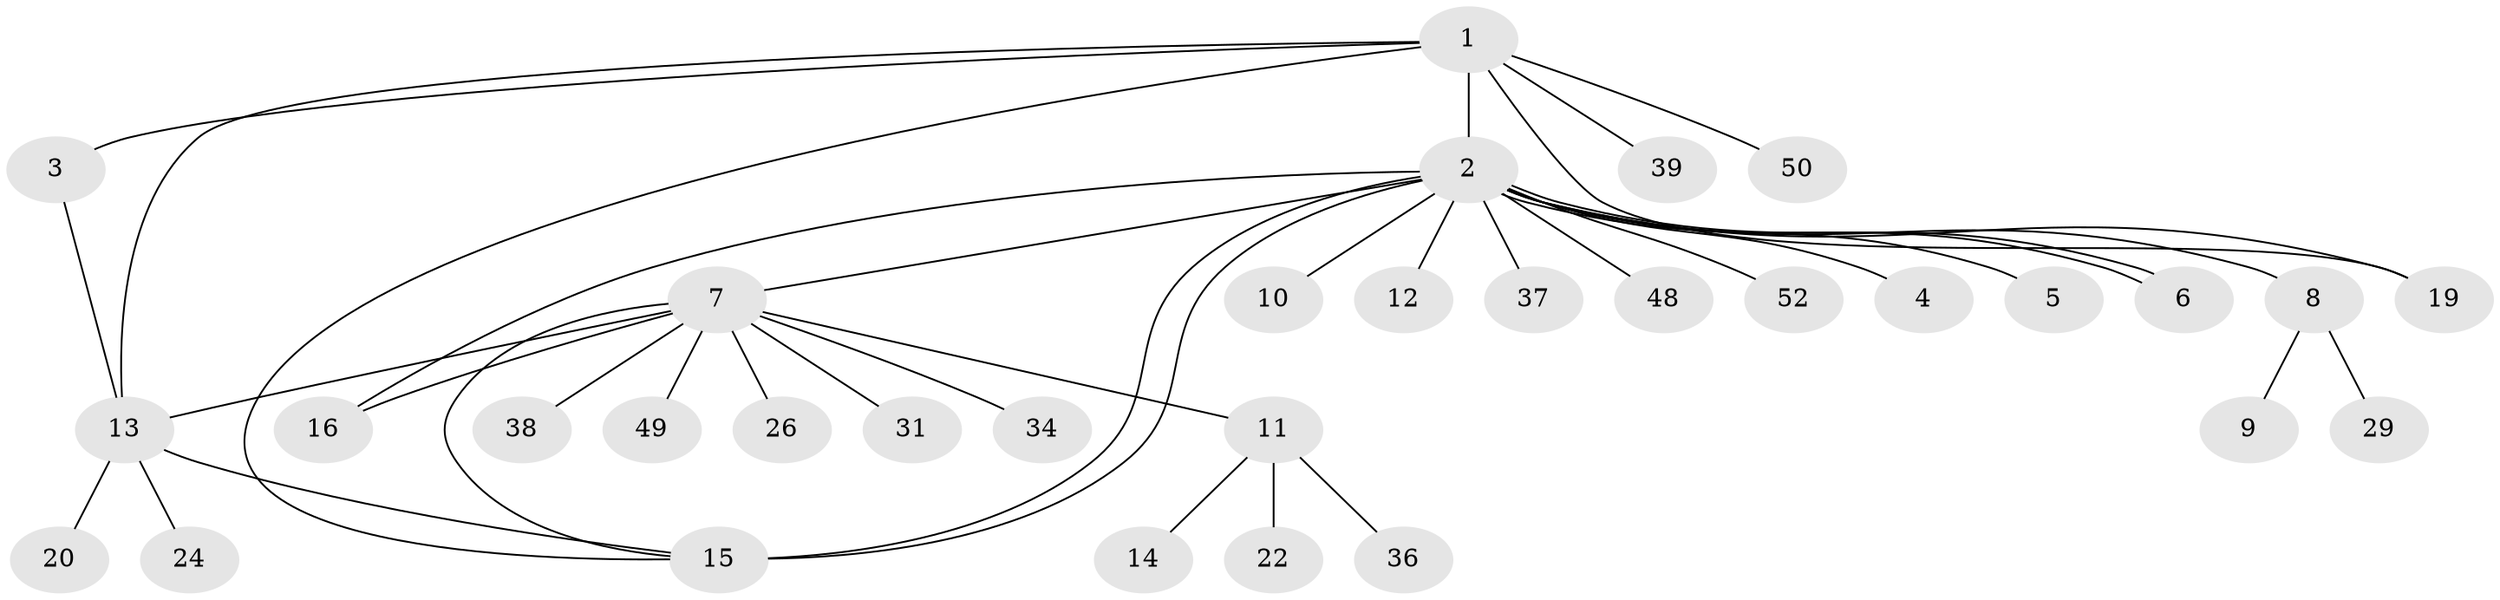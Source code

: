 // original degree distribution, {7: 0.018518518518518517, 23: 0.018518518518518517, 2: 0.18518518518518517, 1: 0.5925925925925926, 12: 0.018518518518518517, 3: 0.09259259259259259, 5: 0.018518518518518517, 10: 0.018518518518518517, 6: 0.037037037037037035}
// Generated by graph-tools (version 1.1) at 2025/18/03/04/25 18:18:24]
// undirected, 32 vertices, 40 edges
graph export_dot {
graph [start="1"]
  node [color=gray90,style=filled];
  1;
  2 [super="+51+35+18+30+27"];
  3;
  4;
  5;
  6;
  7;
  8;
  9 [super="+21+32"];
  10 [super="+28"];
  11 [super="+17"];
  12;
  13 [super="+41+42+53+25"];
  14;
  15 [super="+33"];
  16;
  19;
  20 [super="+40"];
  22;
  24;
  26;
  29;
  31;
  34;
  36;
  37;
  38;
  39;
  48;
  49;
  50;
  52;
  1 -- 2;
  1 -- 3;
  1 -- 13;
  1 -- 19;
  1 -- 39;
  1 -- 50;
  1 -- 15;
  2 -- 4;
  2 -- 5;
  2 -- 6;
  2 -- 6;
  2 -- 7 [weight=2];
  2 -- 8;
  2 -- 10;
  2 -- 12;
  2 -- 15 [weight=2];
  2 -- 15;
  2 -- 16;
  2 -- 19 [weight=2];
  2 -- 37;
  2 -- 48;
  2 -- 52;
  3 -- 13;
  7 -- 11;
  7 -- 13 [weight=2];
  7 -- 15;
  7 -- 16;
  7 -- 26;
  7 -- 31;
  7 -- 34;
  7 -- 38;
  7 -- 49;
  8 -- 9;
  8 -- 29;
  11 -- 14;
  11 -- 22;
  11 -- 36;
  13 -- 15;
  13 -- 20;
  13 -- 24;
}

